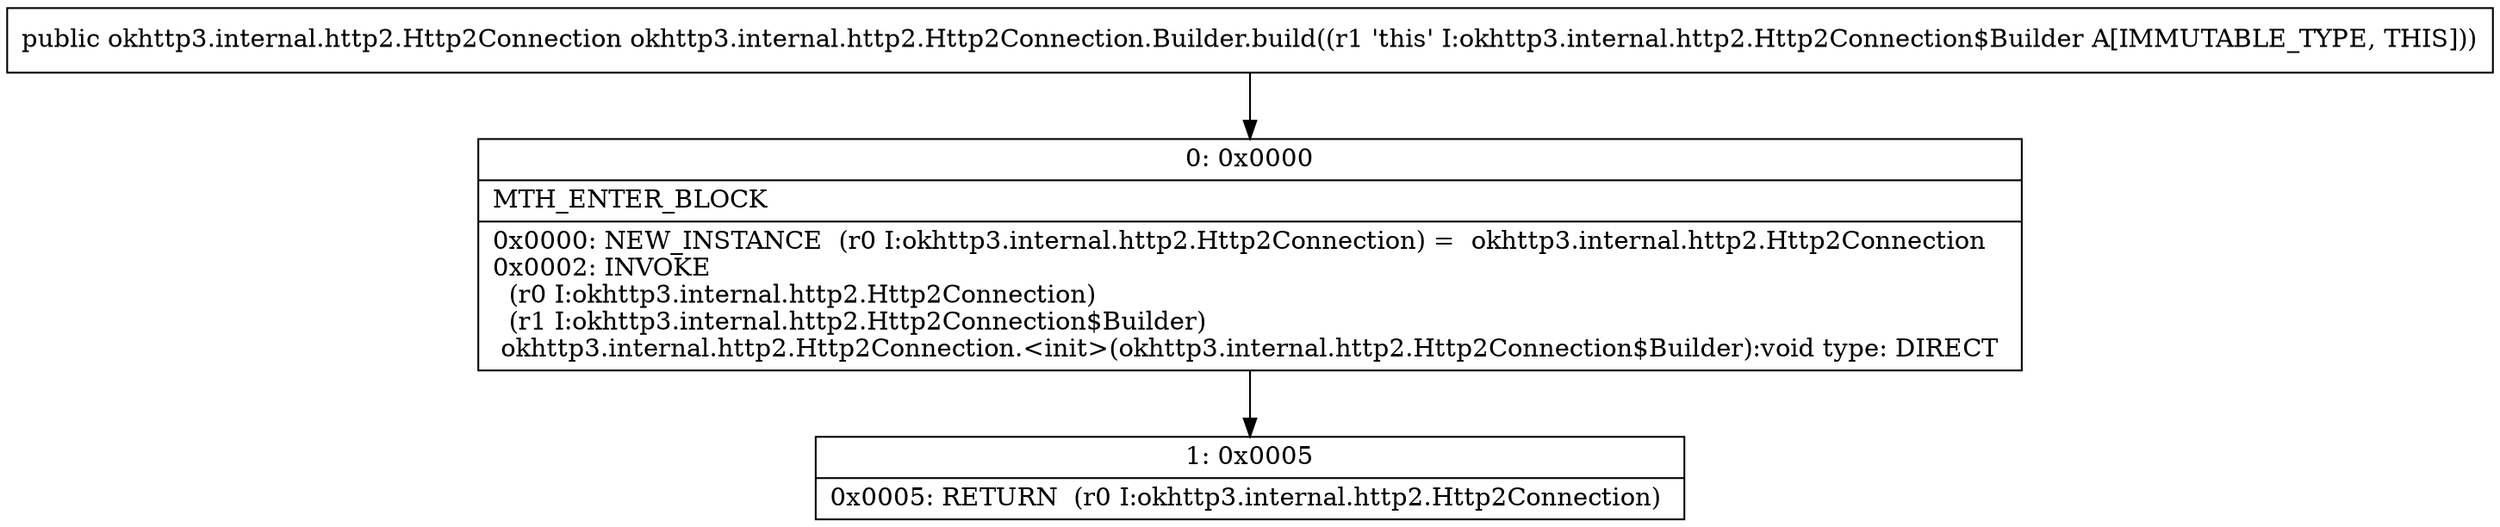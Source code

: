 digraph "CFG forokhttp3.internal.http2.Http2Connection.Builder.build()Lokhttp3\/internal\/http2\/Http2Connection;" {
Node_0 [shape=record,label="{0\:\ 0x0000|MTH_ENTER_BLOCK\l|0x0000: NEW_INSTANCE  (r0 I:okhttp3.internal.http2.Http2Connection) =  okhttp3.internal.http2.Http2Connection \l0x0002: INVOKE  \l  (r0 I:okhttp3.internal.http2.Http2Connection)\l  (r1 I:okhttp3.internal.http2.Http2Connection$Builder)\l okhttp3.internal.http2.Http2Connection.\<init\>(okhttp3.internal.http2.Http2Connection$Builder):void type: DIRECT \l}"];
Node_1 [shape=record,label="{1\:\ 0x0005|0x0005: RETURN  (r0 I:okhttp3.internal.http2.Http2Connection) \l}"];
MethodNode[shape=record,label="{public okhttp3.internal.http2.Http2Connection okhttp3.internal.http2.Http2Connection.Builder.build((r1 'this' I:okhttp3.internal.http2.Http2Connection$Builder A[IMMUTABLE_TYPE, THIS])) }"];
MethodNode -> Node_0;
Node_0 -> Node_1;
}

